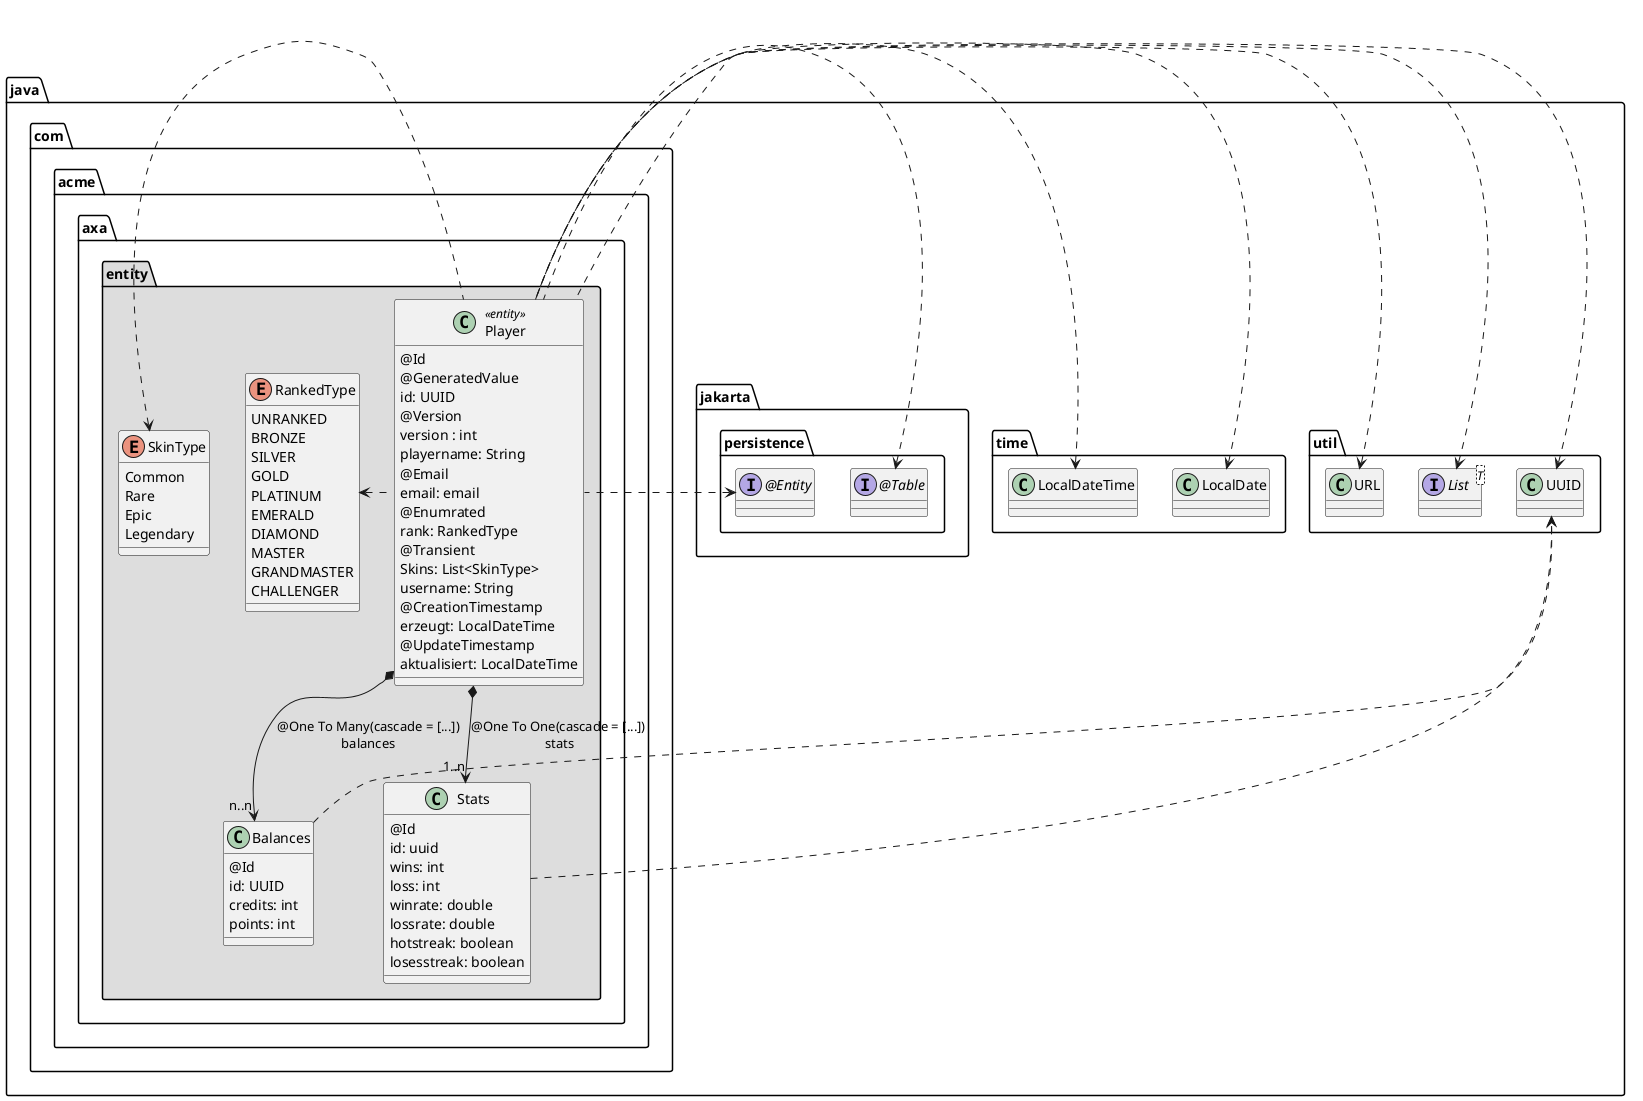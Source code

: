 @startuml Player

skinparam classAttributeIconSize 0


package java {
    package util {
        class UUID
        interface List<T>
        class URL
    }
    package time {
        class LocalDate
        class LocalDateTime
}

package jakarta.persistence {
    interface "@Entity" as Entity
    interface "@Table" as Table
    }

package com.acme.axa.entity #DDDDDD {
    class Stats{
      @Id
      id: uuid
      wins: int
      loss: int
      winrate: double
      lossrate: double
      hotstreak: boolean
      losesstreak: boolean
      }

    class Balances {
     @Id
     id: UUID
     credits: int
     points: int
    }

    enum RankedType{
      UNRANKED
      BRONZE
      SILVER
      GOLD
      PLATINUM
      EMERALD
      DIAMOND
      MASTER
      GRANDMASTER
      CHALLENGER
    }

    enum SkinType{
      Common
      Rare
      Epic
      Legendary
    }

    class Player << entity >>{
      @Id
      @GeneratedValue
      id: UUID
      @Version
      version : int
      playername: String
      @Email
      email: email
      @Enumrated
      rank: RankedType
      @Transient
      Skins: List<SkinType>
      username: String
      @CreationTimestamp
      erzeugt: LocalDateTime
      @UpdateTimestamp
      aktualisiert: LocalDateTime
  }

  Player .up> RankedType
  Player .up> SkinType
  Player *--> "1..n" Stats : @One To One(cascade = [...]) \nstats
  Player *--> "n..n" Balances : @One To Many(cascade = [...])\nbalances

  Player .left> UUID
  Player .left>List
  Player .left> URL
  Player .left> LocalDate
  Player .left> LocalDateTime

  Balances .right> UUID
  Stats .right> UUID

  Player .left> Table
  Player .left> Entity
}

@enduml
